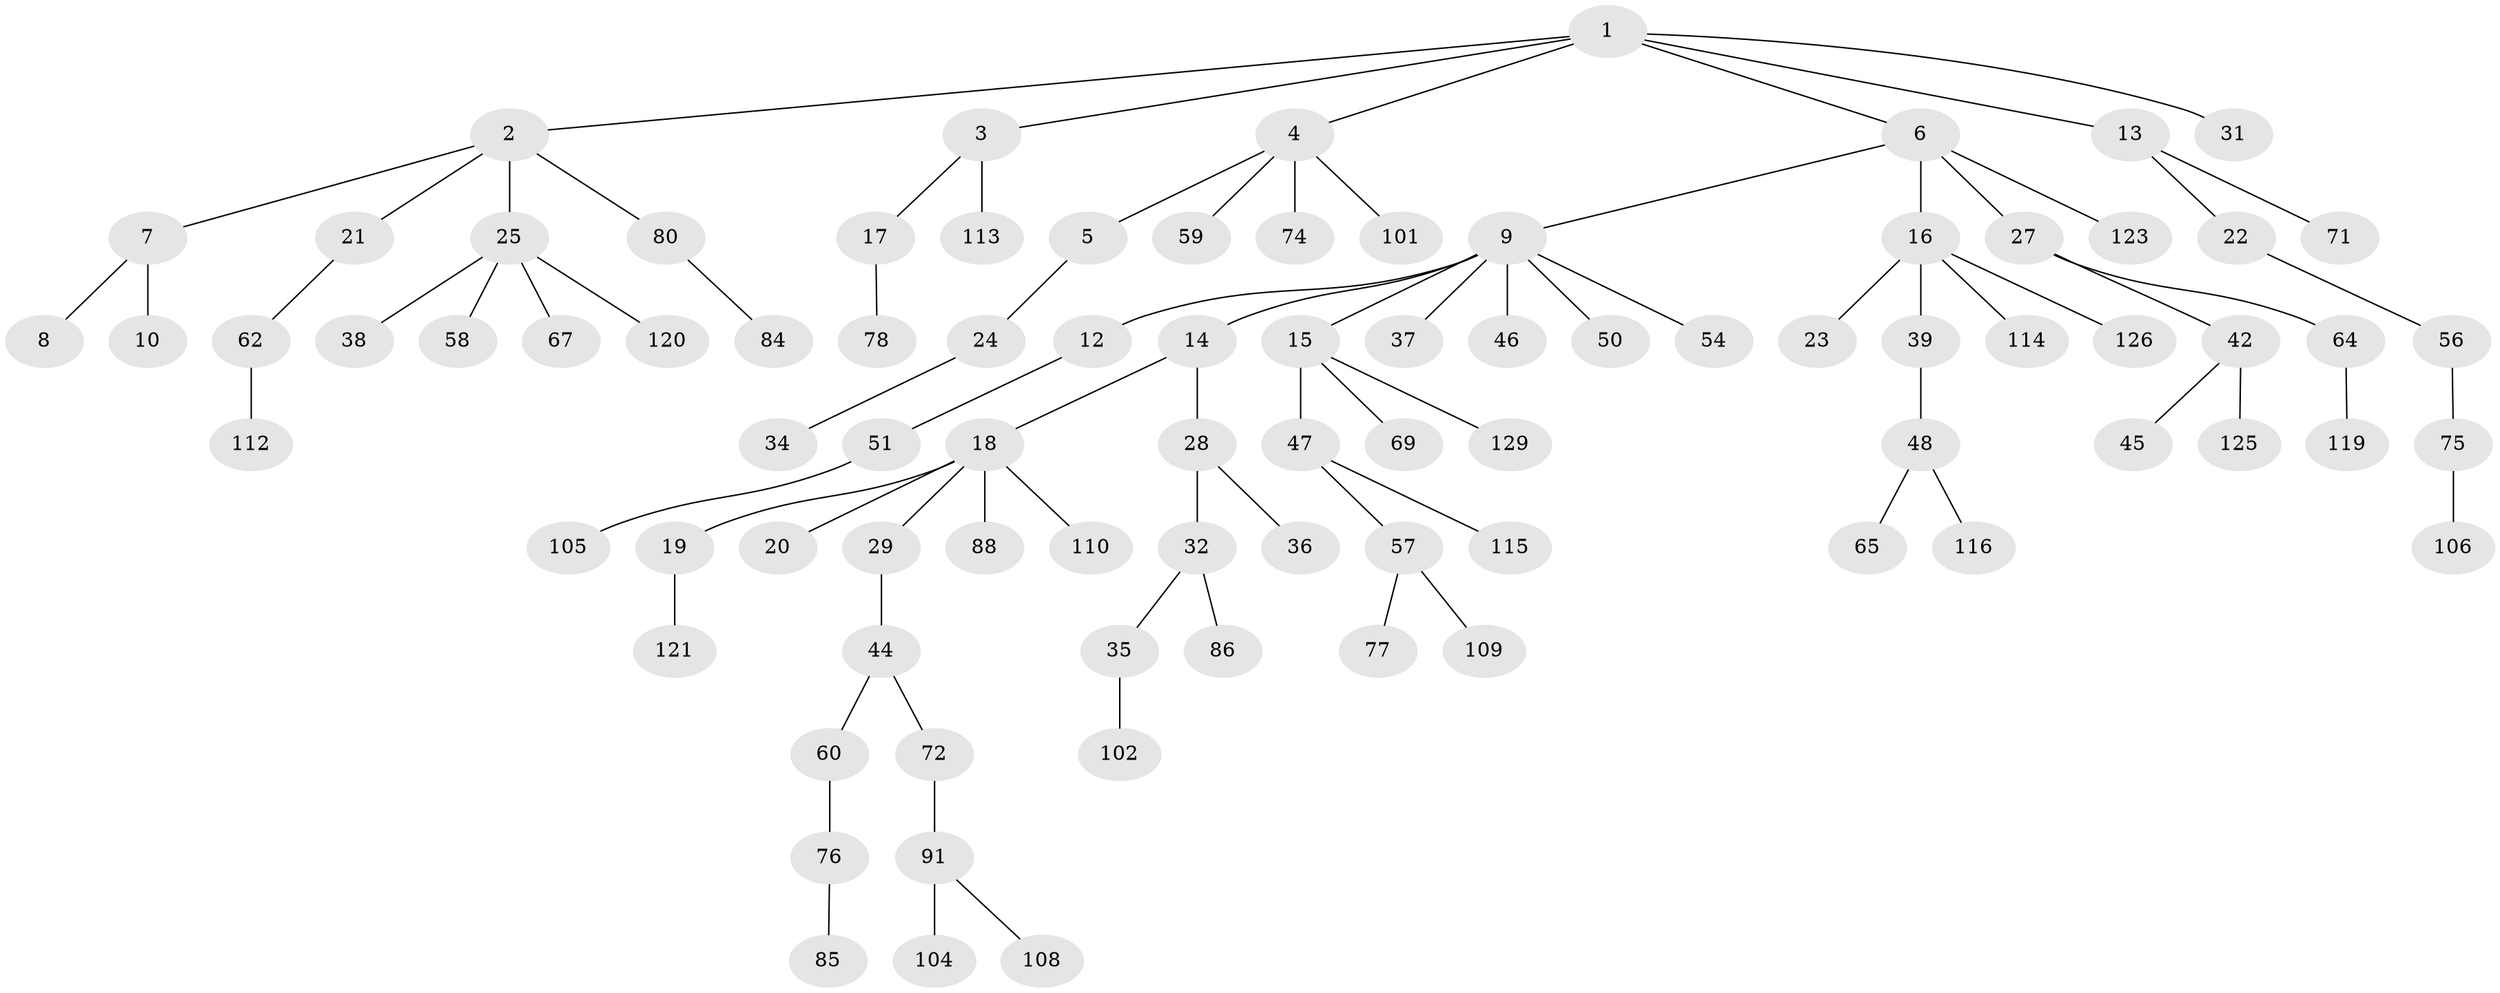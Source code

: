 // Generated by graph-tools (version 1.1) at 2025/52/02/27/25 19:52:11]
// undirected, 87 vertices, 86 edges
graph export_dot {
graph [start="1"]
  node [color=gray90,style=filled];
  1 [super="+124"];
  2 [super="+41"];
  3 [super="+127"];
  4 [super="+68"];
  5;
  6 [super="+95"];
  7 [super="+33"];
  8 [super="+100"];
  9 [super="+11"];
  10 [super="+43"];
  12 [super="+99"];
  13;
  14 [super="+92"];
  15 [super="+118"];
  16 [super="+66"];
  17 [super="+52"];
  18 [super="+26"];
  19 [super="+90"];
  20;
  21 [super="+53"];
  22 [super="+30"];
  23 [super="+107"];
  24 [super="+122"];
  25 [super="+55"];
  27 [super="+63"];
  28;
  29 [super="+70"];
  31;
  32 [super="+117"];
  34;
  35 [super="+97"];
  36 [super="+98"];
  37 [super="+82"];
  38 [super="+40"];
  39;
  42;
  44 [super="+79"];
  45;
  46;
  47;
  48 [super="+49"];
  50;
  51 [super="+83"];
  54;
  56 [super="+89"];
  57 [super="+61"];
  58 [super="+87"];
  59 [super="+73"];
  60;
  62 [super="+96"];
  64 [super="+103"];
  65;
  67;
  69 [super="+81"];
  71;
  72 [super="+93"];
  74;
  75;
  76 [super="+128"];
  77;
  78;
  80;
  84;
  85;
  86;
  88;
  91 [super="+94"];
  101;
  102;
  104;
  105 [super="+111"];
  106;
  108;
  109;
  110;
  112;
  113;
  114;
  115;
  116;
  119;
  120;
  121;
  123;
  125;
  126;
  129;
  1 -- 2;
  1 -- 3;
  1 -- 4;
  1 -- 6;
  1 -- 13;
  1 -- 31;
  2 -- 7;
  2 -- 21;
  2 -- 25;
  2 -- 80;
  3 -- 17;
  3 -- 113;
  4 -- 5;
  4 -- 59;
  4 -- 101;
  4 -- 74;
  5 -- 24;
  6 -- 9;
  6 -- 16;
  6 -- 27;
  6 -- 123;
  7 -- 8;
  7 -- 10;
  9 -- 12;
  9 -- 14;
  9 -- 15;
  9 -- 46;
  9 -- 50;
  9 -- 54;
  9 -- 37;
  12 -- 51;
  13 -- 22;
  13 -- 71;
  14 -- 18;
  14 -- 28;
  15 -- 47;
  15 -- 69;
  15 -- 129;
  16 -- 23;
  16 -- 39;
  16 -- 114;
  16 -- 126;
  17 -- 78;
  18 -- 19;
  18 -- 20;
  18 -- 29;
  18 -- 88;
  18 -- 110;
  19 -- 121;
  21 -- 62;
  22 -- 56;
  24 -- 34;
  25 -- 38;
  25 -- 58;
  25 -- 120;
  25 -- 67;
  27 -- 42;
  27 -- 64;
  28 -- 32;
  28 -- 36;
  29 -- 44;
  32 -- 35;
  32 -- 86;
  35 -- 102;
  39 -- 48;
  42 -- 45;
  42 -- 125;
  44 -- 60;
  44 -- 72;
  47 -- 57;
  47 -- 115;
  48 -- 65;
  48 -- 116;
  51 -- 105;
  56 -- 75;
  57 -- 77;
  57 -- 109;
  60 -- 76;
  62 -- 112;
  64 -- 119;
  72 -- 91;
  75 -- 106;
  76 -- 85;
  80 -- 84;
  91 -- 104;
  91 -- 108;
}
